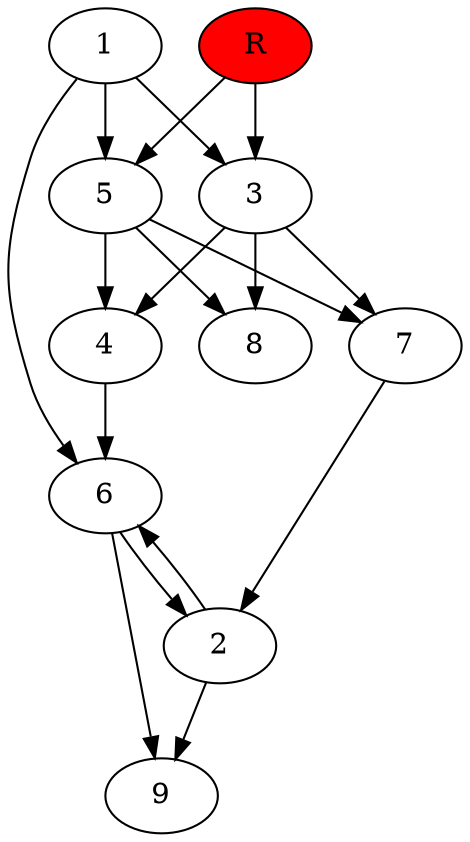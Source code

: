 digraph prb12550 {
	1
	2
	3
	4
	5
	6
	7
	8
	R [fillcolor="#ff0000" style=filled]
	1 -> 3
	1 -> 5
	1 -> 6
	2 -> 6
	2 -> 9
	3 -> 4
	3 -> 7
	3 -> 8
	4 -> 6
	5 -> 4
	5 -> 7
	5 -> 8
	6 -> 2
	6 -> 9
	7 -> 2
	R -> 3
	R -> 5
}
